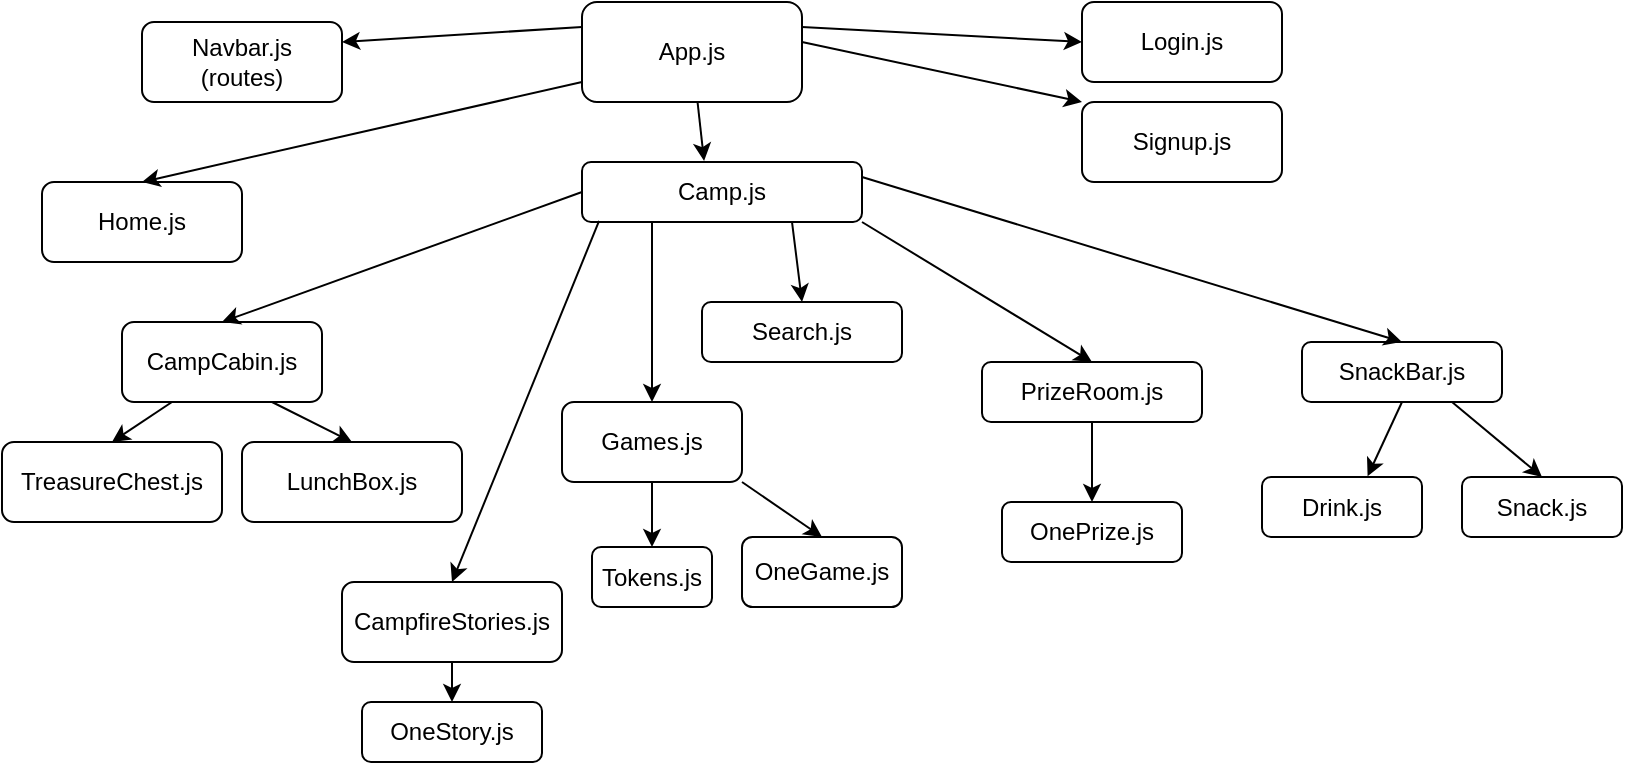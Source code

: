 <mxfile>
    <diagram id="GWo009UMBV2FjzmDeH0y" name="Page-1">
        <mxGraphModel dx="850" dy="438" grid="1" gridSize="10" guides="1" tooltips="1" connect="1" arrows="1" fold="1" page="1" pageScale="1" pageWidth="850" pageHeight="1100" math="0" shadow="0">
            <root>
                <mxCell id="0"/>
                <mxCell id="1" parent="0"/>
                <mxCell id="4" value="App.js" style="rounded=1;whiteSpace=wrap;html=1;" vertex="1" parent="1">
                    <mxGeometry x="300" y="20" width="110" height="50" as="geometry"/>
                </mxCell>
                <mxCell id="6" value="Home.js" style="rounded=1;whiteSpace=wrap;html=1;" vertex="1" parent="1">
                    <mxGeometry x="30" y="110" width="100" height="40" as="geometry"/>
                </mxCell>
                <mxCell id="7" value="Navbar.js&lt;br&gt;(routes)" style="rounded=1;whiteSpace=wrap;html=1;" vertex="1" parent="1">
                    <mxGeometry x="80" y="30" width="100" height="40" as="geometry"/>
                </mxCell>
                <mxCell id="8" value="" style="endArrow=classic;html=1;entryX=1;entryY=0.25;entryDx=0;entryDy=0;exitX=0;exitY=0.25;exitDx=0;exitDy=0;" edge="1" parent="1" source="4" target="7">
                    <mxGeometry width="50" height="50" relative="1" as="geometry">
                        <mxPoint x="315" y="60" as="sourcePoint"/>
                        <mxPoint x="265" y="110" as="targetPoint"/>
                    </mxGeometry>
                </mxCell>
                <mxCell id="11" value="" style="endArrow=classic;html=1;entryX=0.5;entryY=0;entryDx=0;entryDy=0;" edge="1" parent="1" target="6">
                    <mxGeometry width="50" height="50" relative="1" as="geometry">
                        <mxPoint x="300" y="60" as="sourcePoint"/>
                        <mxPoint x="250" y="110" as="targetPoint"/>
                    </mxGeometry>
                </mxCell>
                <mxCell id="12" value="Login.js" style="rounded=1;whiteSpace=wrap;html=1;" vertex="1" parent="1">
                    <mxGeometry x="550" y="20" width="100" height="40" as="geometry"/>
                </mxCell>
                <mxCell id="13" value="Signup.js" style="rounded=1;whiteSpace=wrap;html=1;" vertex="1" parent="1">
                    <mxGeometry x="550" y="70" width="100" height="40" as="geometry"/>
                </mxCell>
                <mxCell id="14" value="" style="endArrow=classic;html=1;entryX=0;entryY=0.5;entryDx=0;entryDy=0;exitX=1;exitY=0.25;exitDx=0;exitDy=0;" edge="1" parent="1" source="4" target="12">
                    <mxGeometry width="50" height="50" relative="1" as="geometry">
                        <mxPoint x="410" y="25" as="sourcePoint"/>
                        <mxPoint x="500" y="65" as="targetPoint"/>
                    </mxGeometry>
                </mxCell>
                <mxCell id="15" value="" style="endArrow=classic;html=1;entryX=0;entryY=0;entryDx=0;entryDy=0;" edge="1" parent="1" target="13">
                    <mxGeometry width="50" height="50" relative="1" as="geometry">
                        <mxPoint x="410" y="40" as="sourcePoint"/>
                        <mxPoint x="490" y="90" as="targetPoint"/>
                    </mxGeometry>
                </mxCell>
                <mxCell id="16" value="CampCabin.js" style="rounded=1;whiteSpace=wrap;html=1;" vertex="1" parent="1">
                    <mxGeometry x="70" y="180" width="100" height="40" as="geometry"/>
                </mxCell>
                <mxCell id="17" value="" style="endArrow=classic;html=1;exitX=0;exitY=0.5;exitDx=0;exitDy=0;entryX=0.5;entryY=0;entryDx=0;entryDy=0;" edge="1" parent="1" source="26" target="16">
                    <mxGeometry width="50" height="50" relative="1" as="geometry">
                        <mxPoint x="330" y="90" as="sourcePoint"/>
                        <mxPoint x="290" y="140" as="targetPoint"/>
                    </mxGeometry>
                </mxCell>
                <mxCell id="18" value="" style="endArrow=classic;html=1;exitX=0.25;exitY=1;exitDx=0;exitDy=0;entryX=0.5;entryY=0;entryDx=0;entryDy=0;" edge="1" parent="1" source="16" target="19">
                    <mxGeometry width="50" height="50" relative="1" as="geometry">
                        <mxPoint x="269.5" y="180" as="sourcePoint"/>
                        <mxPoint x="269.5" y="240" as="targetPoint"/>
                    </mxGeometry>
                </mxCell>
                <mxCell id="19" value="TreasureChest.js" style="rounded=1;whiteSpace=wrap;html=1;" vertex="1" parent="1">
                    <mxGeometry x="10" y="240" width="110" height="40" as="geometry"/>
                </mxCell>
                <mxCell id="20" value="SnackBar.js" style="rounded=1;whiteSpace=wrap;html=1;" vertex="1" parent="1">
                    <mxGeometry x="660" y="190" width="100" height="30" as="geometry"/>
                </mxCell>
                <mxCell id="21" value="" style="endArrow=classic;html=1;entryX=0.5;entryY=0;entryDx=0;entryDy=0;exitX=0.75;exitY=1;exitDx=0;exitDy=0;" edge="1" parent="1" source="20" target="22">
                    <mxGeometry width="50" height="50" relative="1" as="geometry">
                        <mxPoint x="410" y="160" as="sourcePoint"/>
                        <mxPoint x="450" y="210" as="targetPoint"/>
                    </mxGeometry>
                </mxCell>
                <mxCell id="22" value="Snack.js" style="rounded=1;whiteSpace=wrap;html=1;" vertex="1" parent="1">
                    <mxGeometry x="740" y="257.5" width="80" height="30" as="geometry"/>
                </mxCell>
                <mxCell id="23" value="" style="endArrow=classic;html=1;exitX=0.5;exitY=1;exitDx=0;exitDy=0;entryX=0.66;entryY=-0.012;entryDx=0;entryDy=0;entryPerimeter=0;" edge="1" parent="1" source="20" target="24">
                    <mxGeometry width="50" height="50" relative="1" as="geometry">
                        <mxPoint x="460" y="170" as="sourcePoint"/>
                        <mxPoint x="470" y="210" as="targetPoint"/>
                    </mxGeometry>
                </mxCell>
                <mxCell id="24" value="Drink.js" style="rounded=1;whiteSpace=wrap;html=1;" vertex="1" parent="1">
                    <mxGeometry x="640" y="257.5" width="80" height="30" as="geometry"/>
                </mxCell>
                <mxCell id="26" value="Camp.js" style="rounded=1;whiteSpace=wrap;html=1;" vertex="1" parent="1">
                    <mxGeometry x="300" y="100" width="140" height="30" as="geometry"/>
                </mxCell>
                <mxCell id="27" value="" style="endArrow=classic;html=1;entryX=0.436;entryY=-0.017;entryDx=0;entryDy=0;entryPerimeter=0;" edge="1" parent="1" source="4" target="26">
                    <mxGeometry width="50" height="50" relative="1" as="geometry">
                        <mxPoint x="354.5" y="60" as="sourcePoint"/>
                        <mxPoint x="354.5" y="120" as="targetPoint"/>
                    </mxGeometry>
                </mxCell>
                <mxCell id="28" value="" style="endArrow=classic;html=1;exitX=1;exitY=0.25;exitDx=0;exitDy=0;entryX=0.5;entryY=0;entryDx=0;entryDy=0;" edge="1" parent="1" source="26" target="20">
                    <mxGeometry width="50" height="50" relative="1" as="geometry">
                        <mxPoint x="320" y="160" as="sourcePoint"/>
                        <mxPoint x="320" y="220" as="targetPoint"/>
                    </mxGeometry>
                </mxCell>
                <mxCell id="29" value="LunchBox.js" style="rounded=1;whiteSpace=wrap;html=1;" vertex="1" parent="1">
                    <mxGeometry x="130" y="240" width="110" height="40" as="geometry"/>
                </mxCell>
                <mxCell id="31" value="" style="endArrow=classic;html=1;exitX=0.75;exitY=1;exitDx=0;exitDy=0;entryX=0.5;entryY=0;entryDx=0;entryDy=0;" edge="1" parent="1" source="16" target="29">
                    <mxGeometry width="50" height="50" relative="1" as="geometry">
                        <mxPoint x="230" y="220" as="sourcePoint"/>
                        <mxPoint x="200" y="260" as="targetPoint"/>
                    </mxGeometry>
                </mxCell>
                <mxCell id="32" value="Games.js" style="rounded=1;whiteSpace=wrap;html=1;" vertex="1" parent="1">
                    <mxGeometry x="290" y="220" width="90" height="40" as="geometry"/>
                </mxCell>
                <mxCell id="33" value="OneGame.js" style="rounded=1;whiteSpace=wrap;html=1;" vertex="1" parent="1">
                    <mxGeometry x="380" y="287.5" width="80" height="35" as="geometry"/>
                </mxCell>
                <mxCell id="34" value="Tokens.js" style="rounded=1;whiteSpace=wrap;html=1;" vertex="1" parent="1">
                    <mxGeometry x="305" y="292.5" width="60" height="30" as="geometry"/>
                </mxCell>
                <mxCell id="36" value="" style="endArrow=classic;html=1;exitX=0.25;exitY=1;exitDx=0;exitDy=0;" edge="1" parent="1" source="26" target="32">
                    <mxGeometry width="50" height="50" relative="1" as="geometry">
                        <mxPoint x="405" y="130" as="sourcePoint"/>
                        <mxPoint x="390" y="210" as="targetPoint"/>
                    </mxGeometry>
                </mxCell>
                <mxCell id="38" value="" style="endArrow=classic;html=1;exitX=1;exitY=1;exitDx=0;exitDy=0;entryX=0.5;entryY=0;entryDx=0;entryDy=0;" edge="1" parent="1" source="32" target="33">
                    <mxGeometry width="50" height="50" relative="1" as="geometry">
                        <mxPoint x="500" y="220" as="sourcePoint"/>
                        <mxPoint x="545" y="267" as="targetPoint"/>
                    </mxGeometry>
                </mxCell>
                <mxCell id="39" value="" style="endArrow=classic;html=1;entryX=0.5;entryY=0;entryDx=0;entryDy=0;" edge="1" parent="1" source="32" target="34">
                    <mxGeometry width="50" height="50" relative="1" as="geometry">
                        <mxPoint x="450" y="230" as="sourcePoint"/>
                        <mxPoint x="450" y="300" as="targetPoint"/>
                    </mxGeometry>
                </mxCell>
                <mxCell id="40" value="CampfireStories.js" style="rounded=1;whiteSpace=wrap;html=1;" vertex="1" parent="1">
                    <mxGeometry x="180" y="310" width="110" height="40" as="geometry"/>
                </mxCell>
                <mxCell id="41" value="OneStory.js" style="rounded=1;whiteSpace=wrap;html=1;" vertex="1" parent="1">
                    <mxGeometry x="190" y="370" width="90" height="30" as="geometry"/>
                </mxCell>
                <mxCell id="42" value="" style="endArrow=classic;html=1;exitX=0.5;exitY=1;exitDx=0;exitDy=0;entryX=0.5;entryY=0;entryDx=0;entryDy=0;" edge="1" parent="1" source="40" target="41">
                    <mxGeometry width="50" height="50" relative="1" as="geometry">
                        <mxPoint x="320" y="250" as="sourcePoint"/>
                        <mxPoint x="330" y="310" as="targetPoint"/>
                    </mxGeometry>
                </mxCell>
                <mxCell id="43" value="" style="endArrow=classic;html=1;exitX=0.061;exitY=0.983;exitDx=0;exitDy=0;entryX=0.5;entryY=0;entryDx=0;entryDy=0;exitPerimeter=0;" edge="1" parent="1" source="26" target="40">
                    <mxGeometry width="50" height="50" relative="1" as="geometry">
                        <mxPoint x="310" y="140" as="sourcePoint"/>
                        <mxPoint x="320" y="220" as="targetPoint"/>
                    </mxGeometry>
                </mxCell>
                <mxCell id="48" value="PrizeRoom.js" style="rounded=1;whiteSpace=wrap;html=1;" vertex="1" parent="1">
                    <mxGeometry x="500" y="200" width="110" height="30" as="geometry"/>
                </mxCell>
                <mxCell id="49" value="OnePrize.js" style="rounded=1;whiteSpace=wrap;html=1;" vertex="1" parent="1">
                    <mxGeometry x="510" y="270" width="90" height="30" as="geometry"/>
                </mxCell>
                <mxCell id="50" value="Search.js" style="rounded=1;whiteSpace=wrap;html=1;" vertex="1" parent="1">
                    <mxGeometry x="360" y="170" width="100" height="30" as="geometry"/>
                </mxCell>
                <mxCell id="51" value="" style="endArrow=classic;html=1;entryX=0.5;entryY=0;entryDx=0;entryDy=0;exitX=0.75;exitY=1;exitDx=0;exitDy=0;" edge="1" parent="1" source="26" target="50">
                    <mxGeometry width="50" height="50" relative="1" as="geometry">
                        <mxPoint x="400" y="130" as="sourcePoint"/>
                        <mxPoint x="430" y="210" as="targetPoint"/>
                    </mxGeometry>
                </mxCell>
                <mxCell id="58" value="" style="endArrow=classic;html=1;exitX=1;exitY=1;exitDx=0;exitDy=0;entryX=0.5;entryY=0;entryDx=0;entryDy=0;" edge="1" parent="1" source="26" target="48">
                    <mxGeometry width="50" height="50" relative="1" as="geometry">
                        <mxPoint x="460" y="120" as="sourcePoint"/>
                        <mxPoint x="460" y="200" as="targetPoint"/>
                    </mxGeometry>
                </mxCell>
                <mxCell id="59" value="" style="endArrow=classic;html=1;exitX=0.5;exitY=1;exitDx=0;exitDy=0;entryX=0.5;entryY=0;entryDx=0;entryDy=0;" edge="1" parent="1" source="48" target="49">
                    <mxGeometry width="50" height="50" relative="1" as="geometry">
                        <mxPoint x="490" y="250" as="sourcePoint"/>
                        <mxPoint x="490" y="320" as="targetPoint"/>
                    </mxGeometry>
                </mxCell>
            </root>
        </mxGraphModel>
    </diagram>
</mxfile>
